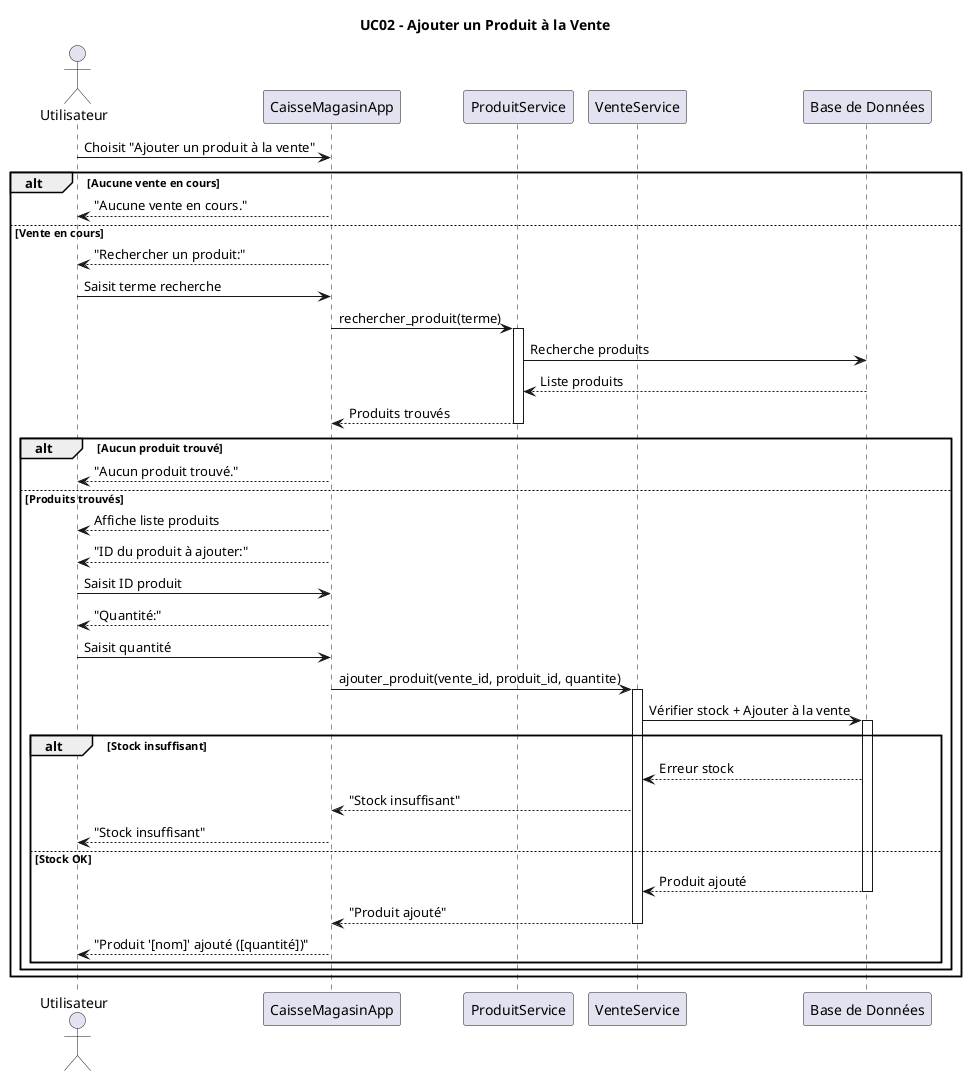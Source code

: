 @startuml UC02 - Ajouter un Produit à la Vente

actor "Utilisateur" as User
participant "CaisseMagasinApp" as App
participant "ProduitService" as ProduitService
participant "VenteService" as VenteService
participant "Base de Données" as DB

title UC02 - Ajouter un Produit à la Vente

User -> App : Choisit "Ajouter un produit à la vente"

alt Aucune vente en cours
    App --> User : "Aucune vente en cours."
    
else Vente en cours
    App --> User : "Rechercher un produit:"
    User -> App : Saisit terme recherche
    
    App -> ProduitService : rechercher_produit(terme)
    activate ProduitService
    ProduitService -> DB : Recherche produits
    DB --> ProduitService : Liste produits
    ProduitService --> App : Produits trouvés
    deactivate ProduitService
    
    alt Aucun produit trouvé
        App --> User : "Aucun produit trouvé."
        
    else Produits trouvés
        App --> User : Affiche liste produits
        App --> User : "ID du produit à ajouter:"
        User -> App : Saisit ID produit
        
        App --> User : "Quantité:"
        User -> App : Saisit quantité
        
        App -> VenteService : ajouter_produit(vente_id, produit_id, quantite)
        activate VenteService
        
        VenteService -> DB : Vérifier stock + Ajouter à la vente
        activate DB
        
        alt Stock insuffisant
            DB --> VenteService : Erreur stock
            VenteService --> App : "Stock insuffisant"
            App --> User : "Stock insuffisant"
            
        else Stock OK
            DB --> VenteService : Produit ajouté
            deactivate DB
            VenteService --> App : "Produit ajouté"
            deactivate VenteService
            App --> User : "Produit '[nom]' ajouté ([quantité])"
        end
    end
end

@enduml 